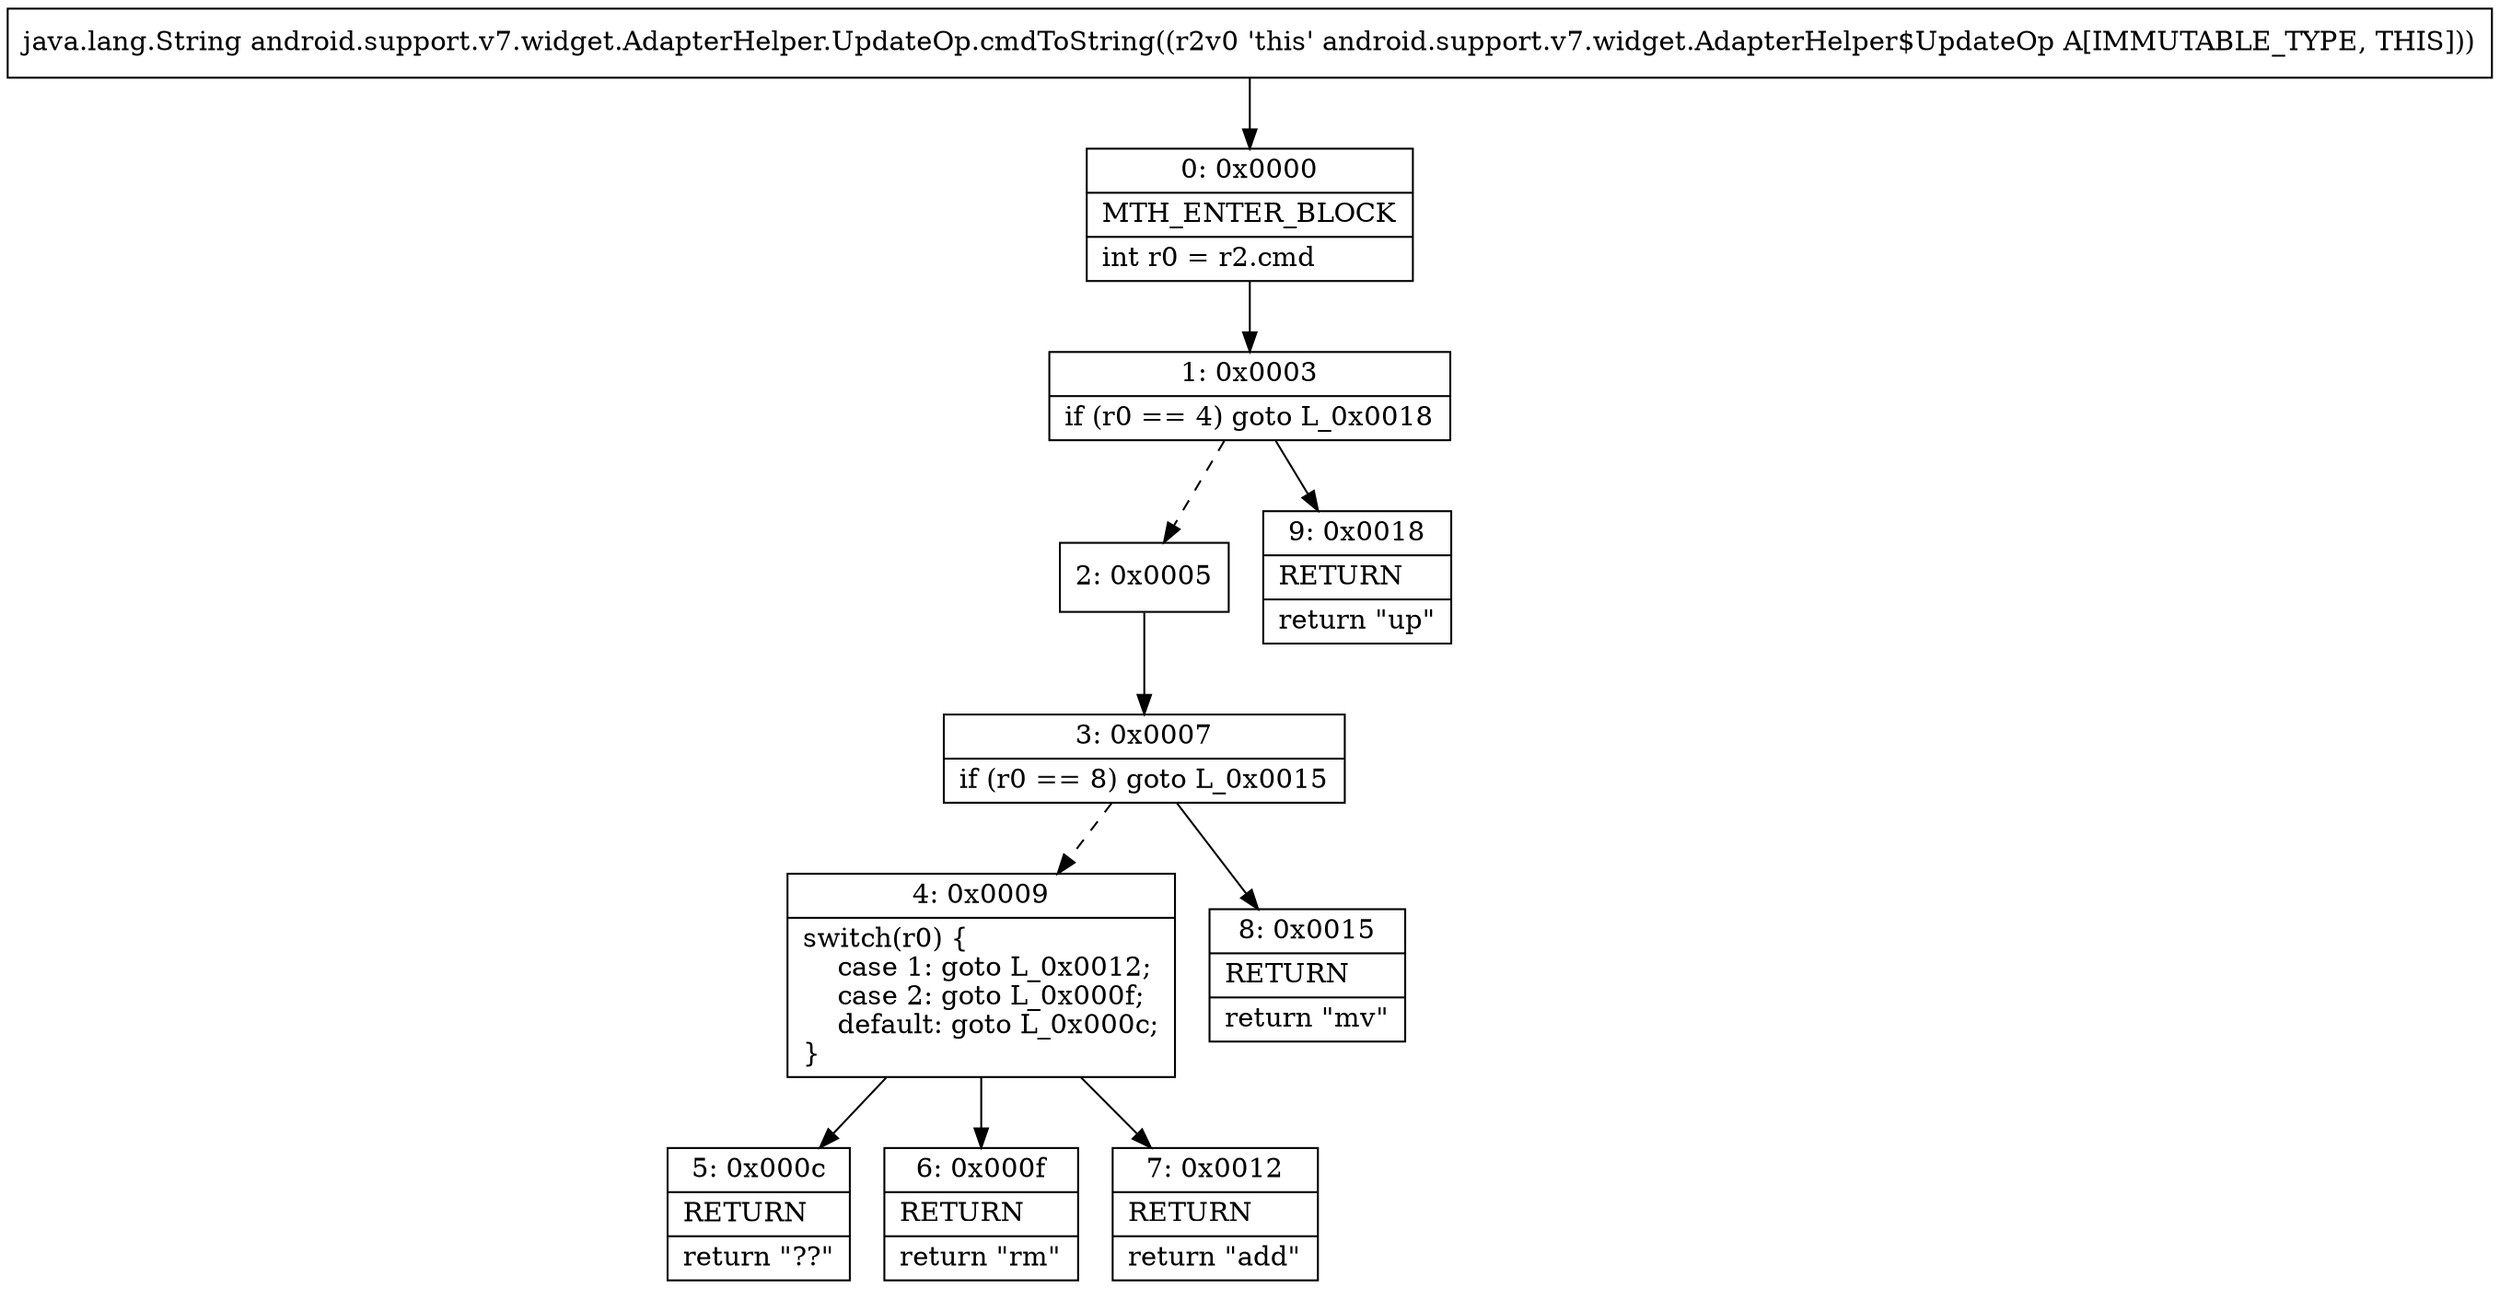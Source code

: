 digraph "CFG forandroid.support.v7.widget.AdapterHelper.UpdateOp.cmdToString()Ljava\/lang\/String;" {
Node_0 [shape=record,label="{0\:\ 0x0000|MTH_ENTER_BLOCK\l|int r0 = r2.cmd\l}"];
Node_1 [shape=record,label="{1\:\ 0x0003|if (r0 == 4) goto L_0x0018\l}"];
Node_2 [shape=record,label="{2\:\ 0x0005}"];
Node_3 [shape=record,label="{3\:\ 0x0007|if (r0 == 8) goto L_0x0015\l}"];
Node_4 [shape=record,label="{4\:\ 0x0009|switch(r0) \{\l    case 1: goto L_0x0012;\l    case 2: goto L_0x000f;\l    default: goto L_0x000c;\l\}\l}"];
Node_5 [shape=record,label="{5\:\ 0x000c|RETURN\l|return \"??\"\l}"];
Node_6 [shape=record,label="{6\:\ 0x000f|RETURN\l|return \"rm\"\l}"];
Node_7 [shape=record,label="{7\:\ 0x0012|RETURN\l|return \"add\"\l}"];
Node_8 [shape=record,label="{8\:\ 0x0015|RETURN\l|return \"mv\"\l}"];
Node_9 [shape=record,label="{9\:\ 0x0018|RETURN\l|return \"up\"\l}"];
MethodNode[shape=record,label="{java.lang.String android.support.v7.widget.AdapterHelper.UpdateOp.cmdToString((r2v0 'this' android.support.v7.widget.AdapterHelper$UpdateOp A[IMMUTABLE_TYPE, THIS])) }"];
MethodNode -> Node_0;
Node_0 -> Node_1;
Node_1 -> Node_2[style=dashed];
Node_1 -> Node_9;
Node_2 -> Node_3;
Node_3 -> Node_4[style=dashed];
Node_3 -> Node_8;
Node_4 -> Node_5;
Node_4 -> Node_6;
Node_4 -> Node_7;
}

